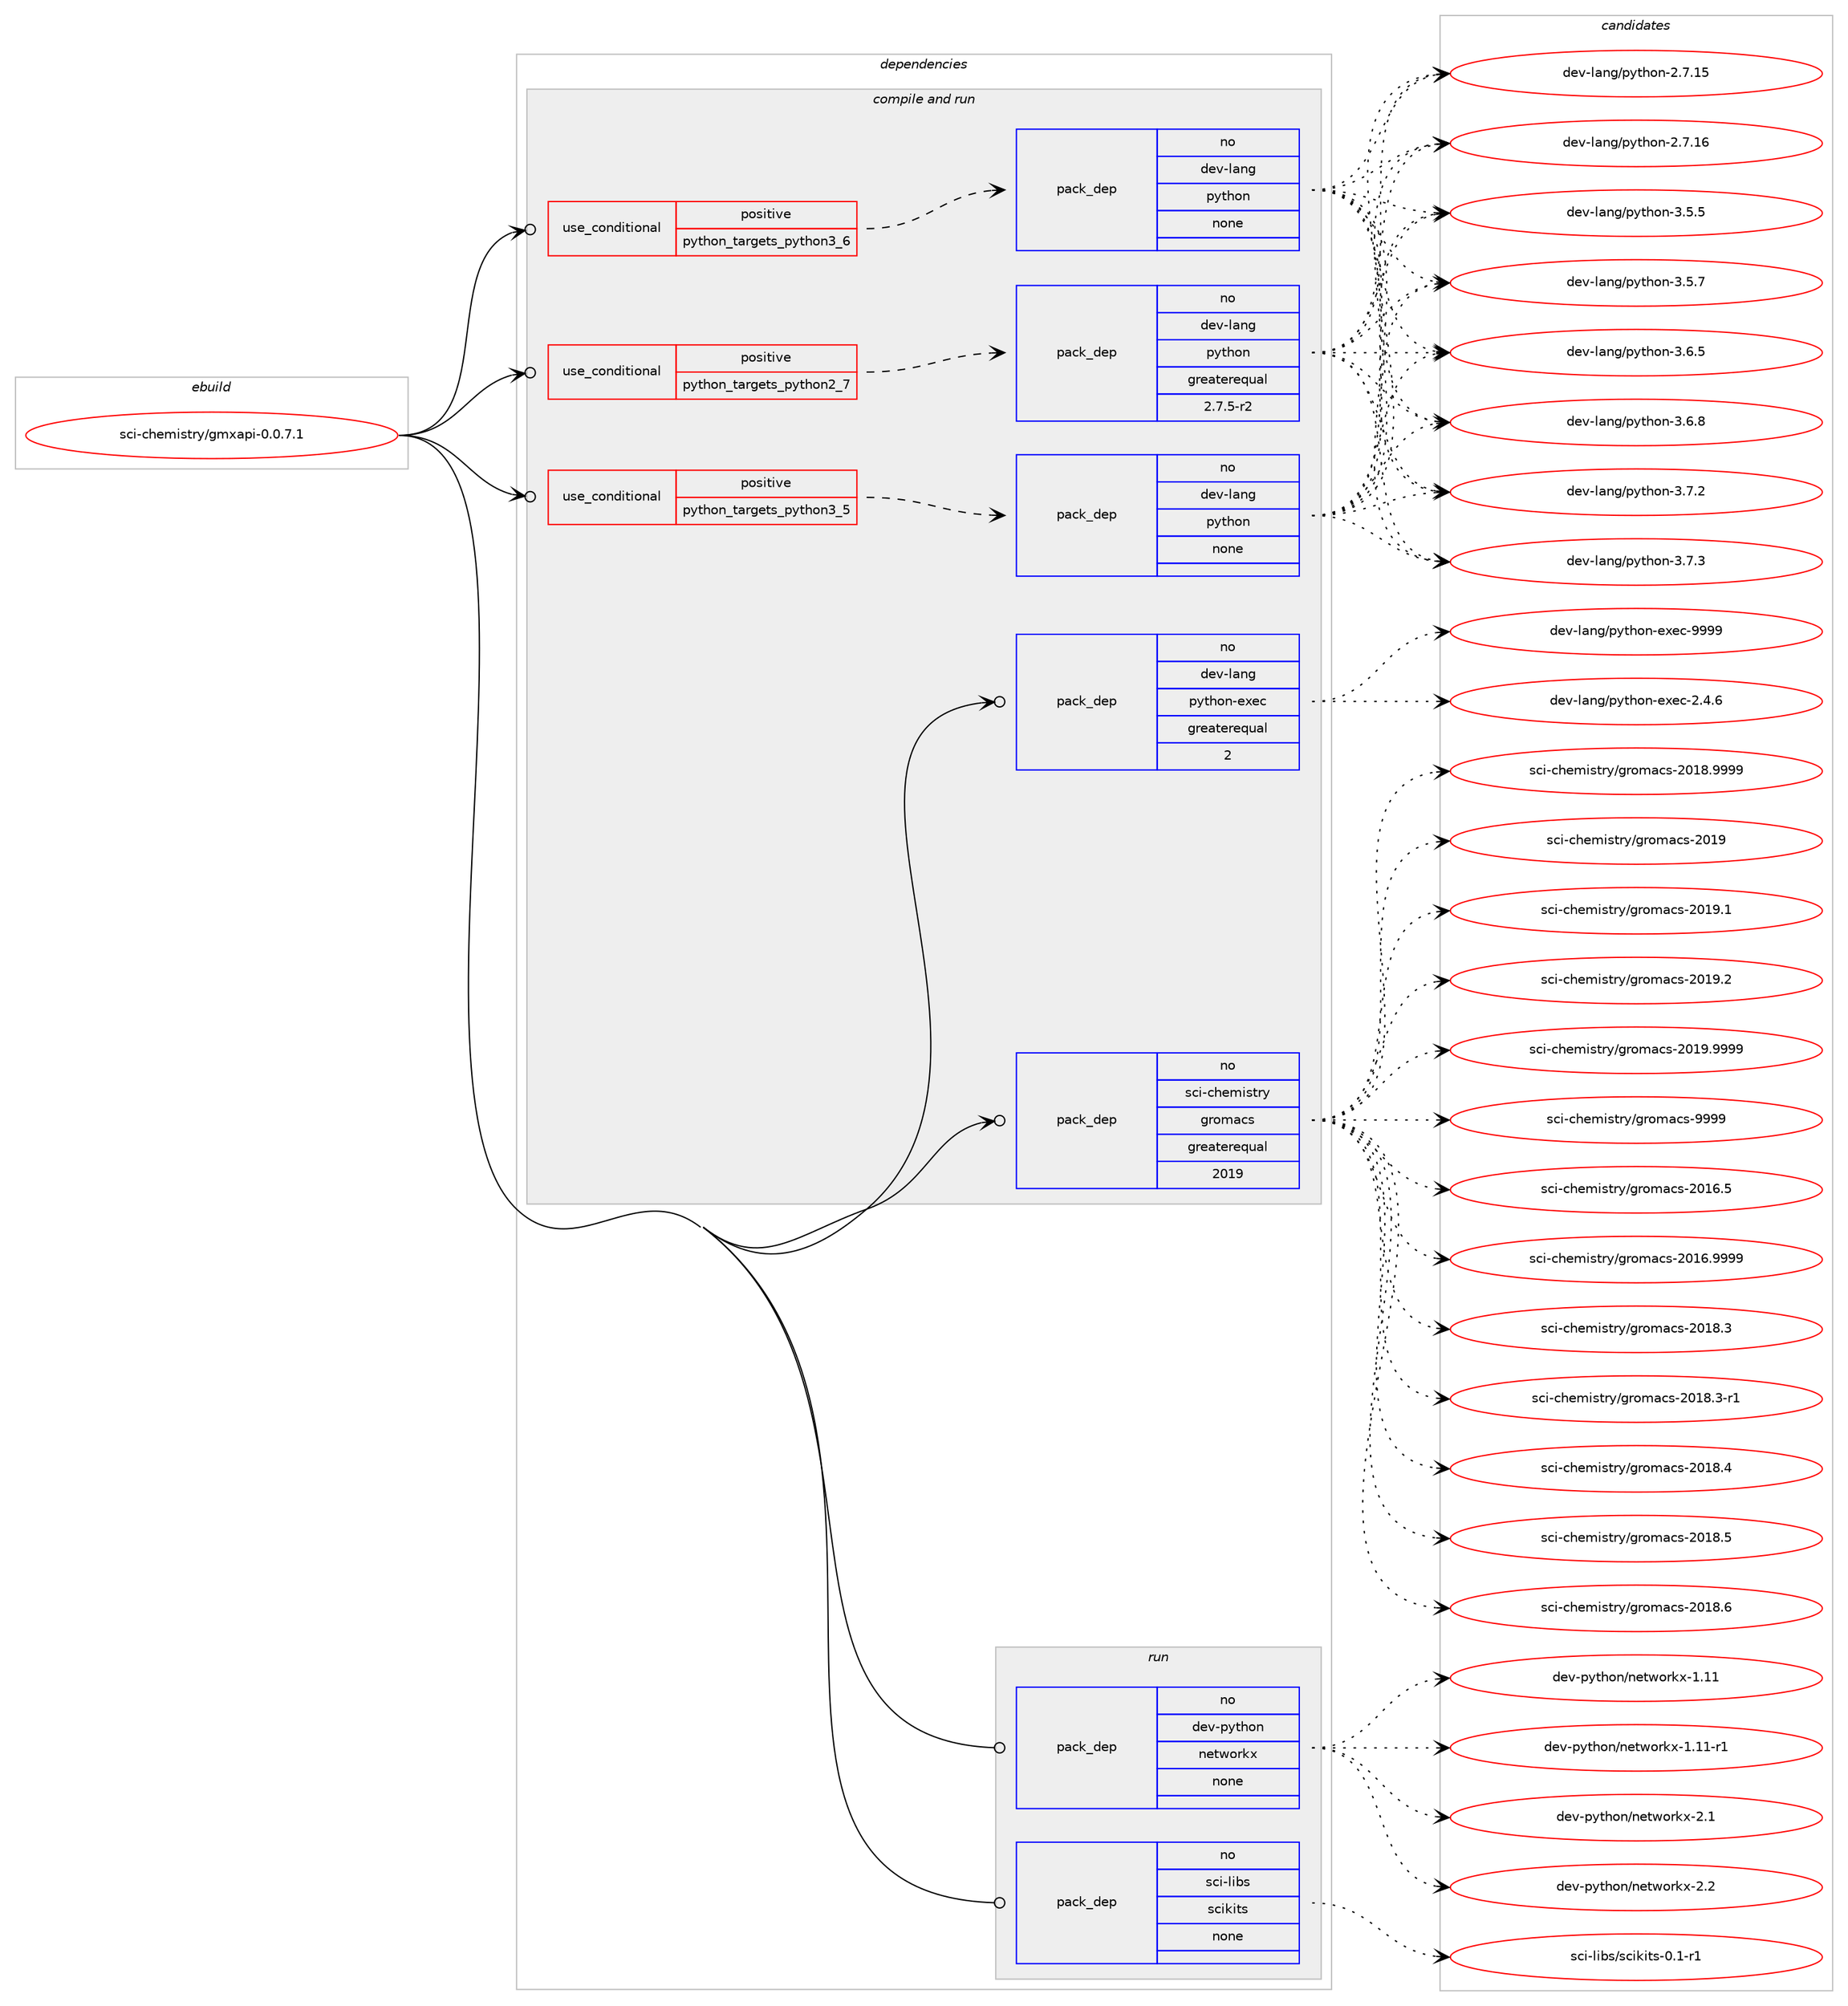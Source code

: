 digraph prolog {

# *************
# Graph options
# *************

newrank=true;
concentrate=true;
compound=true;
graph [rankdir=LR,fontname=Helvetica,fontsize=10,ranksep=1.5];#, ranksep=2.5, nodesep=0.2];
edge  [arrowhead=vee];
node  [fontname=Helvetica,fontsize=10];

# **********
# The ebuild
# **********

subgraph cluster_leftcol {
color=gray;
rank=same;
label=<<i>ebuild</i>>;
id [label="sci-chemistry/gmxapi-0.0.7.1", color=red, width=4, href="../sci-chemistry/gmxapi-0.0.7.1.svg"];
}

# ****************
# The dependencies
# ****************

subgraph cluster_midcol {
color=gray;
label=<<i>dependencies</i>>;
subgraph cluster_compile {
fillcolor="#eeeeee";
style=filled;
label=<<i>compile</i>>;
}
subgraph cluster_compileandrun {
fillcolor="#eeeeee";
style=filled;
label=<<i>compile and run</i>>;
subgraph cond1151 {
dependency4526 [label=<<TABLE BORDER="0" CELLBORDER="1" CELLSPACING="0" CELLPADDING="4"><TR><TD ROWSPAN="3" CELLPADDING="10">use_conditional</TD></TR><TR><TD>positive</TD></TR><TR><TD>python_targets_python2_7</TD></TR></TABLE>>, shape=none, color=red];
subgraph pack3312 {
dependency4527 [label=<<TABLE BORDER="0" CELLBORDER="1" CELLSPACING="0" CELLPADDING="4" WIDTH="220"><TR><TD ROWSPAN="6" CELLPADDING="30">pack_dep</TD></TR><TR><TD WIDTH="110">no</TD></TR><TR><TD>dev-lang</TD></TR><TR><TD>python</TD></TR><TR><TD>greaterequal</TD></TR><TR><TD>2.7.5-r2</TD></TR></TABLE>>, shape=none, color=blue];
}
dependency4526:e -> dependency4527:w [weight=20,style="dashed",arrowhead="vee"];
}
id:e -> dependency4526:w [weight=20,style="solid",arrowhead="odotvee"];
subgraph cond1152 {
dependency4528 [label=<<TABLE BORDER="0" CELLBORDER="1" CELLSPACING="0" CELLPADDING="4"><TR><TD ROWSPAN="3" CELLPADDING="10">use_conditional</TD></TR><TR><TD>positive</TD></TR><TR><TD>python_targets_python3_5</TD></TR></TABLE>>, shape=none, color=red];
subgraph pack3313 {
dependency4529 [label=<<TABLE BORDER="0" CELLBORDER="1" CELLSPACING="0" CELLPADDING="4" WIDTH="220"><TR><TD ROWSPAN="6" CELLPADDING="30">pack_dep</TD></TR><TR><TD WIDTH="110">no</TD></TR><TR><TD>dev-lang</TD></TR><TR><TD>python</TD></TR><TR><TD>none</TD></TR><TR><TD></TD></TR></TABLE>>, shape=none, color=blue];
}
dependency4528:e -> dependency4529:w [weight=20,style="dashed",arrowhead="vee"];
}
id:e -> dependency4528:w [weight=20,style="solid",arrowhead="odotvee"];
subgraph cond1153 {
dependency4530 [label=<<TABLE BORDER="0" CELLBORDER="1" CELLSPACING="0" CELLPADDING="4"><TR><TD ROWSPAN="3" CELLPADDING="10">use_conditional</TD></TR><TR><TD>positive</TD></TR><TR><TD>python_targets_python3_6</TD></TR></TABLE>>, shape=none, color=red];
subgraph pack3314 {
dependency4531 [label=<<TABLE BORDER="0" CELLBORDER="1" CELLSPACING="0" CELLPADDING="4" WIDTH="220"><TR><TD ROWSPAN="6" CELLPADDING="30">pack_dep</TD></TR><TR><TD WIDTH="110">no</TD></TR><TR><TD>dev-lang</TD></TR><TR><TD>python</TD></TR><TR><TD>none</TD></TR><TR><TD></TD></TR></TABLE>>, shape=none, color=blue];
}
dependency4530:e -> dependency4531:w [weight=20,style="dashed",arrowhead="vee"];
}
id:e -> dependency4530:w [weight=20,style="solid",arrowhead="odotvee"];
subgraph pack3315 {
dependency4532 [label=<<TABLE BORDER="0" CELLBORDER="1" CELLSPACING="0" CELLPADDING="4" WIDTH="220"><TR><TD ROWSPAN="6" CELLPADDING="30">pack_dep</TD></TR><TR><TD WIDTH="110">no</TD></TR><TR><TD>dev-lang</TD></TR><TR><TD>python-exec</TD></TR><TR><TD>greaterequal</TD></TR><TR><TD>2</TD></TR></TABLE>>, shape=none, color=blue];
}
id:e -> dependency4532:w [weight=20,style="solid",arrowhead="odotvee"];
subgraph pack3316 {
dependency4533 [label=<<TABLE BORDER="0" CELLBORDER="1" CELLSPACING="0" CELLPADDING="4" WIDTH="220"><TR><TD ROWSPAN="6" CELLPADDING="30">pack_dep</TD></TR><TR><TD WIDTH="110">no</TD></TR><TR><TD>sci-chemistry</TD></TR><TR><TD>gromacs</TD></TR><TR><TD>greaterequal</TD></TR><TR><TD>2019</TD></TR></TABLE>>, shape=none, color=blue];
}
id:e -> dependency4533:w [weight=20,style="solid",arrowhead="odotvee"];
}
subgraph cluster_run {
fillcolor="#eeeeee";
style=filled;
label=<<i>run</i>>;
subgraph pack3317 {
dependency4534 [label=<<TABLE BORDER="0" CELLBORDER="1" CELLSPACING="0" CELLPADDING="4" WIDTH="220"><TR><TD ROWSPAN="6" CELLPADDING="30">pack_dep</TD></TR><TR><TD WIDTH="110">no</TD></TR><TR><TD>dev-python</TD></TR><TR><TD>networkx</TD></TR><TR><TD>none</TD></TR><TR><TD></TD></TR></TABLE>>, shape=none, color=blue];
}
id:e -> dependency4534:w [weight=20,style="solid",arrowhead="odot"];
subgraph pack3318 {
dependency4535 [label=<<TABLE BORDER="0" CELLBORDER="1" CELLSPACING="0" CELLPADDING="4" WIDTH="220"><TR><TD ROWSPAN="6" CELLPADDING="30">pack_dep</TD></TR><TR><TD WIDTH="110">no</TD></TR><TR><TD>sci-libs</TD></TR><TR><TD>scikits</TD></TR><TR><TD>none</TD></TR><TR><TD></TD></TR></TABLE>>, shape=none, color=blue];
}
id:e -> dependency4535:w [weight=20,style="solid",arrowhead="odot"];
}
}

# **************
# The candidates
# **************

subgraph cluster_choices {
rank=same;
color=gray;
label=<<i>candidates</i>>;

subgraph choice3312 {
color=black;
nodesep=1;
choice10010111845108971101034711212111610411111045504655464953 [label="dev-lang/python-2.7.15", color=red, width=4,href="../dev-lang/python-2.7.15.svg"];
choice10010111845108971101034711212111610411111045504655464954 [label="dev-lang/python-2.7.16", color=red, width=4,href="../dev-lang/python-2.7.16.svg"];
choice100101118451089711010347112121116104111110455146534653 [label="dev-lang/python-3.5.5", color=red, width=4,href="../dev-lang/python-3.5.5.svg"];
choice100101118451089711010347112121116104111110455146534655 [label="dev-lang/python-3.5.7", color=red, width=4,href="../dev-lang/python-3.5.7.svg"];
choice100101118451089711010347112121116104111110455146544653 [label="dev-lang/python-3.6.5", color=red, width=4,href="../dev-lang/python-3.6.5.svg"];
choice100101118451089711010347112121116104111110455146544656 [label="dev-lang/python-3.6.8", color=red, width=4,href="../dev-lang/python-3.6.8.svg"];
choice100101118451089711010347112121116104111110455146554650 [label="dev-lang/python-3.7.2", color=red, width=4,href="../dev-lang/python-3.7.2.svg"];
choice100101118451089711010347112121116104111110455146554651 [label="dev-lang/python-3.7.3", color=red, width=4,href="../dev-lang/python-3.7.3.svg"];
dependency4527:e -> choice10010111845108971101034711212111610411111045504655464953:w [style=dotted,weight="100"];
dependency4527:e -> choice10010111845108971101034711212111610411111045504655464954:w [style=dotted,weight="100"];
dependency4527:e -> choice100101118451089711010347112121116104111110455146534653:w [style=dotted,weight="100"];
dependency4527:e -> choice100101118451089711010347112121116104111110455146534655:w [style=dotted,weight="100"];
dependency4527:e -> choice100101118451089711010347112121116104111110455146544653:w [style=dotted,weight="100"];
dependency4527:e -> choice100101118451089711010347112121116104111110455146544656:w [style=dotted,weight="100"];
dependency4527:e -> choice100101118451089711010347112121116104111110455146554650:w [style=dotted,weight="100"];
dependency4527:e -> choice100101118451089711010347112121116104111110455146554651:w [style=dotted,weight="100"];
}
subgraph choice3313 {
color=black;
nodesep=1;
choice10010111845108971101034711212111610411111045504655464953 [label="dev-lang/python-2.7.15", color=red, width=4,href="../dev-lang/python-2.7.15.svg"];
choice10010111845108971101034711212111610411111045504655464954 [label="dev-lang/python-2.7.16", color=red, width=4,href="../dev-lang/python-2.7.16.svg"];
choice100101118451089711010347112121116104111110455146534653 [label="dev-lang/python-3.5.5", color=red, width=4,href="../dev-lang/python-3.5.5.svg"];
choice100101118451089711010347112121116104111110455146534655 [label="dev-lang/python-3.5.7", color=red, width=4,href="../dev-lang/python-3.5.7.svg"];
choice100101118451089711010347112121116104111110455146544653 [label="dev-lang/python-3.6.5", color=red, width=4,href="../dev-lang/python-3.6.5.svg"];
choice100101118451089711010347112121116104111110455146544656 [label="dev-lang/python-3.6.8", color=red, width=4,href="../dev-lang/python-3.6.8.svg"];
choice100101118451089711010347112121116104111110455146554650 [label="dev-lang/python-3.7.2", color=red, width=4,href="../dev-lang/python-3.7.2.svg"];
choice100101118451089711010347112121116104111110455146554651 [label="dev-lang/python-3.7.3", color=red, width=4,href="../dev-lang/python-3.7.3.svg"];
dependency4529:e -> choice10010111845108971101034711212111610411111045504655464953:w [style=dotted,weight="100"];
dependency4529:e -> choice10010111845108971101034711212111610411111045504655464954:w [style=dotted,weight="100"];
dependency4529:e -> choice100101118451089711010347112121116104111110455146534653:w [style=dotted,weight="100"];
dependency4529:e -> choice100101118451089711010347112121116104111110455146534655:w [style=dotted,weight="100"];
dependency4529:e -> choice100101118451089711010347112121116104111110455146544653:w [style=dotted,weight="100"];
dependency4529:e -> choice100101118451089711010347112121116104111110455146544656:w [style=dotted,weight="100"];
dependency4529:e -> choice100101118451089711010347112121116104111110455146554650:w [style=dotted,weight="100"];
dependency4529:e -> choice100101118451089711010347112121116104111110455146554651:w [style=dotted,weight="100"];
}
subgraph choice3314 {
color=black;
nodesep=1;
choice10010111845108971101034711212111610411111045504655464953 [label="dev-lang/python-2.7.15", color=red, width=4,href="../dev-lang/python-2.7.15.svg"];
choice10010111845108971101034711212111610411111045504655464954 [label="dev-lang/python-2.7.16", color=red, width=4,href="../dev-lang/python-2.7.16.svg"];
choice100101118451089711010347112121116104111110455146534653 [label="dev-lang/python-3.5.5", color=red, width=4,href="../dev-lang/python-3.5.5.svg"];
choice100101118451089711010347112121116104111110455146534655 [label="dev-lang/python-3.5.7", color=red, width=4,href="../dev-lang/python-3.5.7.svg"];
choice100101118451089711010347112121116104111110455146544653 [label="dev-lang/python-3.6.5", color=red, width=4,href="../dev-lang/python-3.6.5.svg"];
choice100101118451089711010347112121116104111110455146544656 [label="dev-lang/python-3.6.8", color=red, width=4,href="../dev-lang/python-3.6.8.svg"];
choice100101118451089711010347112121116104111110455146554650 [label="dev-lang/python-3.7.2", color=red, width=4,href="../dev-lang/python-3.7.2.svg"];
choice100101118451089711010347112121116104111110455146554651 [label="dev-lang/python-3.7.3", color=red, width=4,href="../dev-lang/python-3.7.3.svg"];
dependency4531:e -> choice10010111845108971101034711212111610411111045504655464953:w [style=dotted,weight="100"];
dependency4531:e -> choice10010111845108971101034711212111610411111045504655464954:w [style=dotted,weight="100"];
dependency4531:e -> choice100101118451089711010347112121116104111110455146534653:w [style=dotted,weight="100"];
dependency4531:e -> choice100101118451089711010347112121116104111110455146534655:w [style=dotted,weight="100"];
dependency4531:e -> choice100101118451089711010347112121116104111110455146544653:w [style=dotted,weight="100"];
dependency4531:e -> choice100101118451089711010347112121116104111110455146544656:w [style=dotted,weight="100"];
dependency4531:e -> choice100101118451089711010347112121116104111110455146554650:w [style=dotted,weight="100"];
dependency4531:e -> choice100101118451089711010347112121116104111110455146554651:w [style=dotted,weight="100"];
}
subgraph choice3315 {
color=black;
nodesep=1;
choice1001011184510897110103471121211161041111104510112010199455046524654 [label="dev-lang/python-exec-2.4.6", color=red, width=4,href="../dev-lang/python-exec-2.4.6.svg"];
choice10010111845108971101034711212111610411111045101120101994557575757 [label="dev-lang/python-exec-9999", color=red, width=4,href="../dev-lang/python-exec-9999.svg"];
dependency4532:e -> choice1001011184510897110103471121211161041111104510112010199455046524654:w [style=dotted,weight="100"];
dependency4532:e -> choice10010111845108971101034711212111610411111045101120101994557575757:w [style=dotted,weight="100"];
}
subgraph choice3316 {
color=black;
nodesep=1;
choice11599105459910410110910511511611412147103114111109979911545504849544653 [label="sci-chemistry/gromacs-2016.5", color=red, width=4,href="../sci-chemistry/gromacs-2016.5.svg"];
choice11599105459910410110910511511611412147103114111109979911545504849544657575757 [label="sci-chemistry/gromacs-2016.9999", color=red, width=4,href="../sci-chemistry/gromacs-2016.9999.svg"];
choice11599105459910410110910511511611412147103114111109979911545504849564651 [label="sci-chemistry/gromacs-2018.3", color=red, width=4,href="../sci-chemistry/gromacs-2018.3.svg"];
choice115991054599104101109105115116114121471031141111099799115455048495646514511449 [label="sci-chemistry/gromacs-2018.3-r1", color=red, width=4,href="../sci-chemistry/gromacs-2018.3-r1.svg"];
choice11599105459910410110910511511611412147103114111109979911545504849564652 [label="sci-chemistry/gromacs-2018.4", color=red, width=4,href="../sci-chemistry/gromacs-2018.4.svg"];
choice11599105459910410110910511511611412147103114111109979911545504849564653 [label="sci-chemistry/gromacs-2018.5", color=red, width=4,href="../sci-chemistry/gromacs-2018.5.svg"];
choice11599105459910410110910511511611412147103114111109979911545504849564654 [label="sci-chemistry/gromacs-2018.6", color=red, width=4,href="../sci-chemistry/gromacs-2018.6.svg"];
choice11599105459910410110910511511611412147103114111109979911545504849564657575757 [label="sci-chemistry/gromacs-2018.9999", color=red, width=4,href="../sci-chemistry/gromacs-2018.9999.svg"];
choice1159910545991041011091051151161141214710311411110997991154550484957 [label="sci-chemistry/gromacs-2019", color=red, width=4,href="../sci-chemistry/gromacs-2019.svg"];
choice11599105459910410110910511511611412147103114111109979911545504849574649 [label="sci-chemistry/gromacs-2019.1", color=red, width=4,href="../sci-chemistry/gromacs-2019.1.svg"];
choice11599105459910410110910511511611412147103114111109979911545504849574650 [label="sci-chemistry/gromacs-2019.2", color=red, width=4,href="../sci-chemistry/gromacs-2019.2.svg"];
choice11599105459910410110910511511611412147103114111109979911545504849574657575757 [label="sci-chemistry/gromacs-2019.9999", color=red, width=4,href="../sci-chemistry/gromacs-2019.9999.svg"];
choice1159910545991041011091051151161141214710311411110997991154557575757 [label="sci-chemistry/gromacs-9999", color=red, width=4,href="../sci-chemistry/gromacs-9999.svg"];
dependency4533:e -> choice11599105459910410110910511511611412147103114111109979911545504849544653:w [style=dotted,weight="100"];
dependency4533:e -> choice11599105459910410110910511511611412147103114111109979911545504849544657575757:w [style=dotted,weight="100"];
dependency4533:e -> choice11599105459910410110910511511611412147103114111109979911545504849564651:w [style=dotted,weight="100"];
dependency4533:e -> choice115991054599104101109105115116114121471031141111099799115455048495646514511449:w [style=dotted,weight="100"];
dependency4533:e -> choice11599105459910410110910511511611412147103114111109979911545504849564652:w [style=dotted,weight="100"];
dependency4533:e -> choice11599105459910410110910511511611412147103114111109979911545504849564653:w [style=dotted,weight="100"];
dependency4533:e -> choice11599105459910410110910511511611412147103114111109979911545504849564654:w [style=dotted,weight="100"];
dependency4533:e -> choice11599105459910410110910511511611412147103114111109979911545504849564657575757:w [style=dotted,weight="100"];
dependency4533:e -> choice1159910545991041011091051151161141214710311411110997991154550484957:w [style=dotted,weight="100"];
dependency4533:e -> choice11599105459910410110910511511611412147103114111109979911545504849574649:w [style=dotted,weight="100"];
dependency4533:e -> choice11599105459910410110910511511611412147103114111109979911545504849574650:w [style=dotted,weight="100"];
dependency4533:e -> choice11599105459910410110910511511611412147103114111109979911545504849574657575757:w [style=dotted,weight="100"];
dependency4533:e -> choice1159910545991041011091051151161141214710311411110997991154557575757:w [style=dotted,weight="100"];
}
subgraph choice3317 {
color=black;
nodesep=1;
choice10010111845112121116104111110471101011161191111141071204549464949 [label="dev-python/networkx-1.11", color=red, width=4,href="../dev-python/networkx-1.11.svg"];
choice100101118451121211161041111104711010111611911111410712045494649494511449 [label="dev-python/networkx-1.11-r1", color=red, width=4,href="../dev-python/networkx-1.11-r1.svg"];
choice100101118451121211161041111104711010111611911111410712045504649 [label="dev-python/networkx-2.1", color=red, width=4,href="../dev-python/networkx-2.1.svg"];
choice100101118451121211161041111104711010111611911111410712045504650 [label="dev-python/networkx-2.2", color=red, width=4,href="../dev-python/networkx-2.2.svg"];
dependency4534:e -> choice10010111845112121116104111110471101011161191111141071204549464949:w [style=dotted,weight="100"];
dependency4534:e -> choice100101118451121211161041111104711010111611911111410712045494649494511449:w [style=dotted,weight="100"];
dependency4534:e -> choice100101118451121211161041111104711010111611911111410712045504649:w [style=dotted,weight="100"];
dependency4534:e -> choice100101118451121211161041111104711010111611911111410712045504650:w [style=dotted,weight="100"];
}
subgraph choice3318 {
color=black;
nodesep=1;
choice1159910545108105981154711599105107105116115454846494511449 [label="sci-libs/scikits-0.1-r1", color=red, width=4,href="../sci-libs/scikits-0.1-r1.svg"];
dependency4535:e -> choice1159910545108105981154711599105107105116115454846494511449:w [style=dotted,weight="100"];
}
}

}
